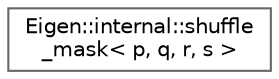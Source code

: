 digraph "Graphical Class Hierarchy"
{
 // LATEX_PDF_SIZE
  bgcolor="transparent";
  edge [fontname=Helvetica,fontsize=10,labelfontname=Helvetica,labelfontsize=10];
  node [fontname=Helvetica,fontsize=10,shape=box,height=0.2,width=0.4];
  rankdir="LR";
  Node0 [id="Node000000",label="Eigen::internal::shuffle\l_mask\< p, q, r, s \>",height=0.2,width=0.4,color="grey40", fillcolor="white", style="filled",URL="$structEigen_1_1internal_1_1shuffle__mask.html",tooltip=" "];
}
